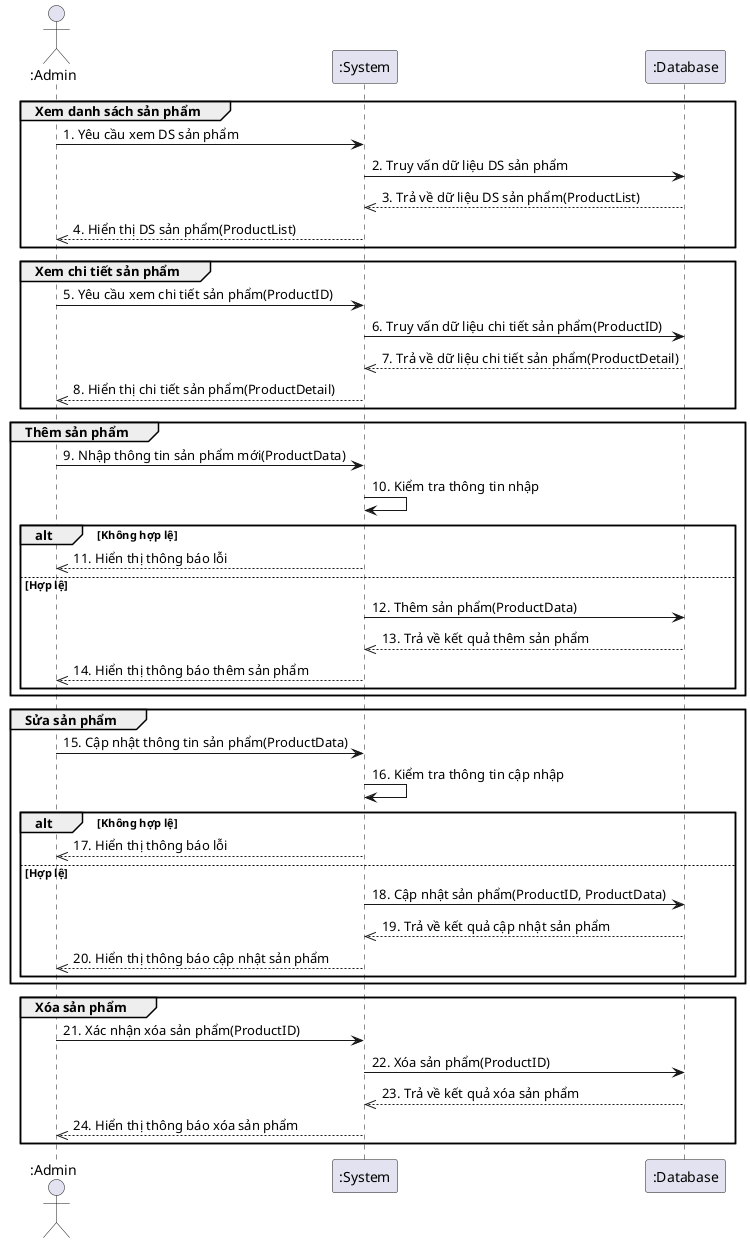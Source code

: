 @startuml
actor ":Admin" as admin
participant ":System" as system
participant ":Database" as database

' Xem danh sách sản phẩm 
group Xem danh sách sản phẩm
admin -> system: 1. Yêu cầu xem DS sản phẩm
system -> database: 2. Truy vấn dữ liệu DS sản phẩm
database -->> system: 3. Trả về dữ liệu DS sản phẩm(ProductList)
system -->> admin: 4. Hiển thị DS sản phẩm(ProductList)
end

' Xem chi tiết sản phẩm
group Xem chi tiết sản phẩm
admin -> system: 5. Yêu cầu xem chi tiết sản phẩm(ProductID)
system -> database: 6. Truy vấn dữ liệu chi tiết sản phẩm(ProductID)
database -->> system: 7. Trả về dữ liệu chi tiết sản phẩm(ProductDetail)
system -->> admin: 8. Hiển thị chi tiết sản phẩm(ProductDetail)
end

' Thêm sản phẩm
group Thêm sản phẩm
admin -> system: 9. Nhập thông tin sản phẩm mới(ProductData)
system -> system : 10. Kiểm tra thông tin nhập
alt Không hợp lệ
    system -->> admin: 11. Hiển thị thông báo lỗi
else Hợp lệ
    system -> database: 12. Thêm sản phẩm(ProductData)
    database -->> system: 13. Trả về kết quả thêm sản phẩm
    system -->> admin: 14. Hiển thị thông báo thêm sản phẩm
end
end


' Sửa sản phẩm
group Sửa sản phẩm
admin -> system: 15. Cập nhật thông tin sản phẩm(ProductData)
system -> system : 16. Kiểm tra thông tin cập nhập
alt Không hợp lệ
    system -->> admin: 17. Hiển thị thông báo lỗi
else Hợp lệ
    system -> database: 18. Cập nhật sản phẩm(ProductID, ProductData)
    database -->> system: 19. Trả về kết quả cập nhật sản phẩm
    system -->> admin: 20. Hiển thị thông báo cập nhật sản phẩm
end
end

group Xóa sản phẩm
admin -> system: 21. Xác nhận xóa sản phẩm(ProductID)
system -> database: 22. Xóa sản phẩm(ProductID)
database -->> system: 23. Trả về kết quả xóa sản phẩm
system -->> admin: 24. Hiển thị thông báo xóa sản phẩm
end

' Xóa sản phẩm
@enduml
